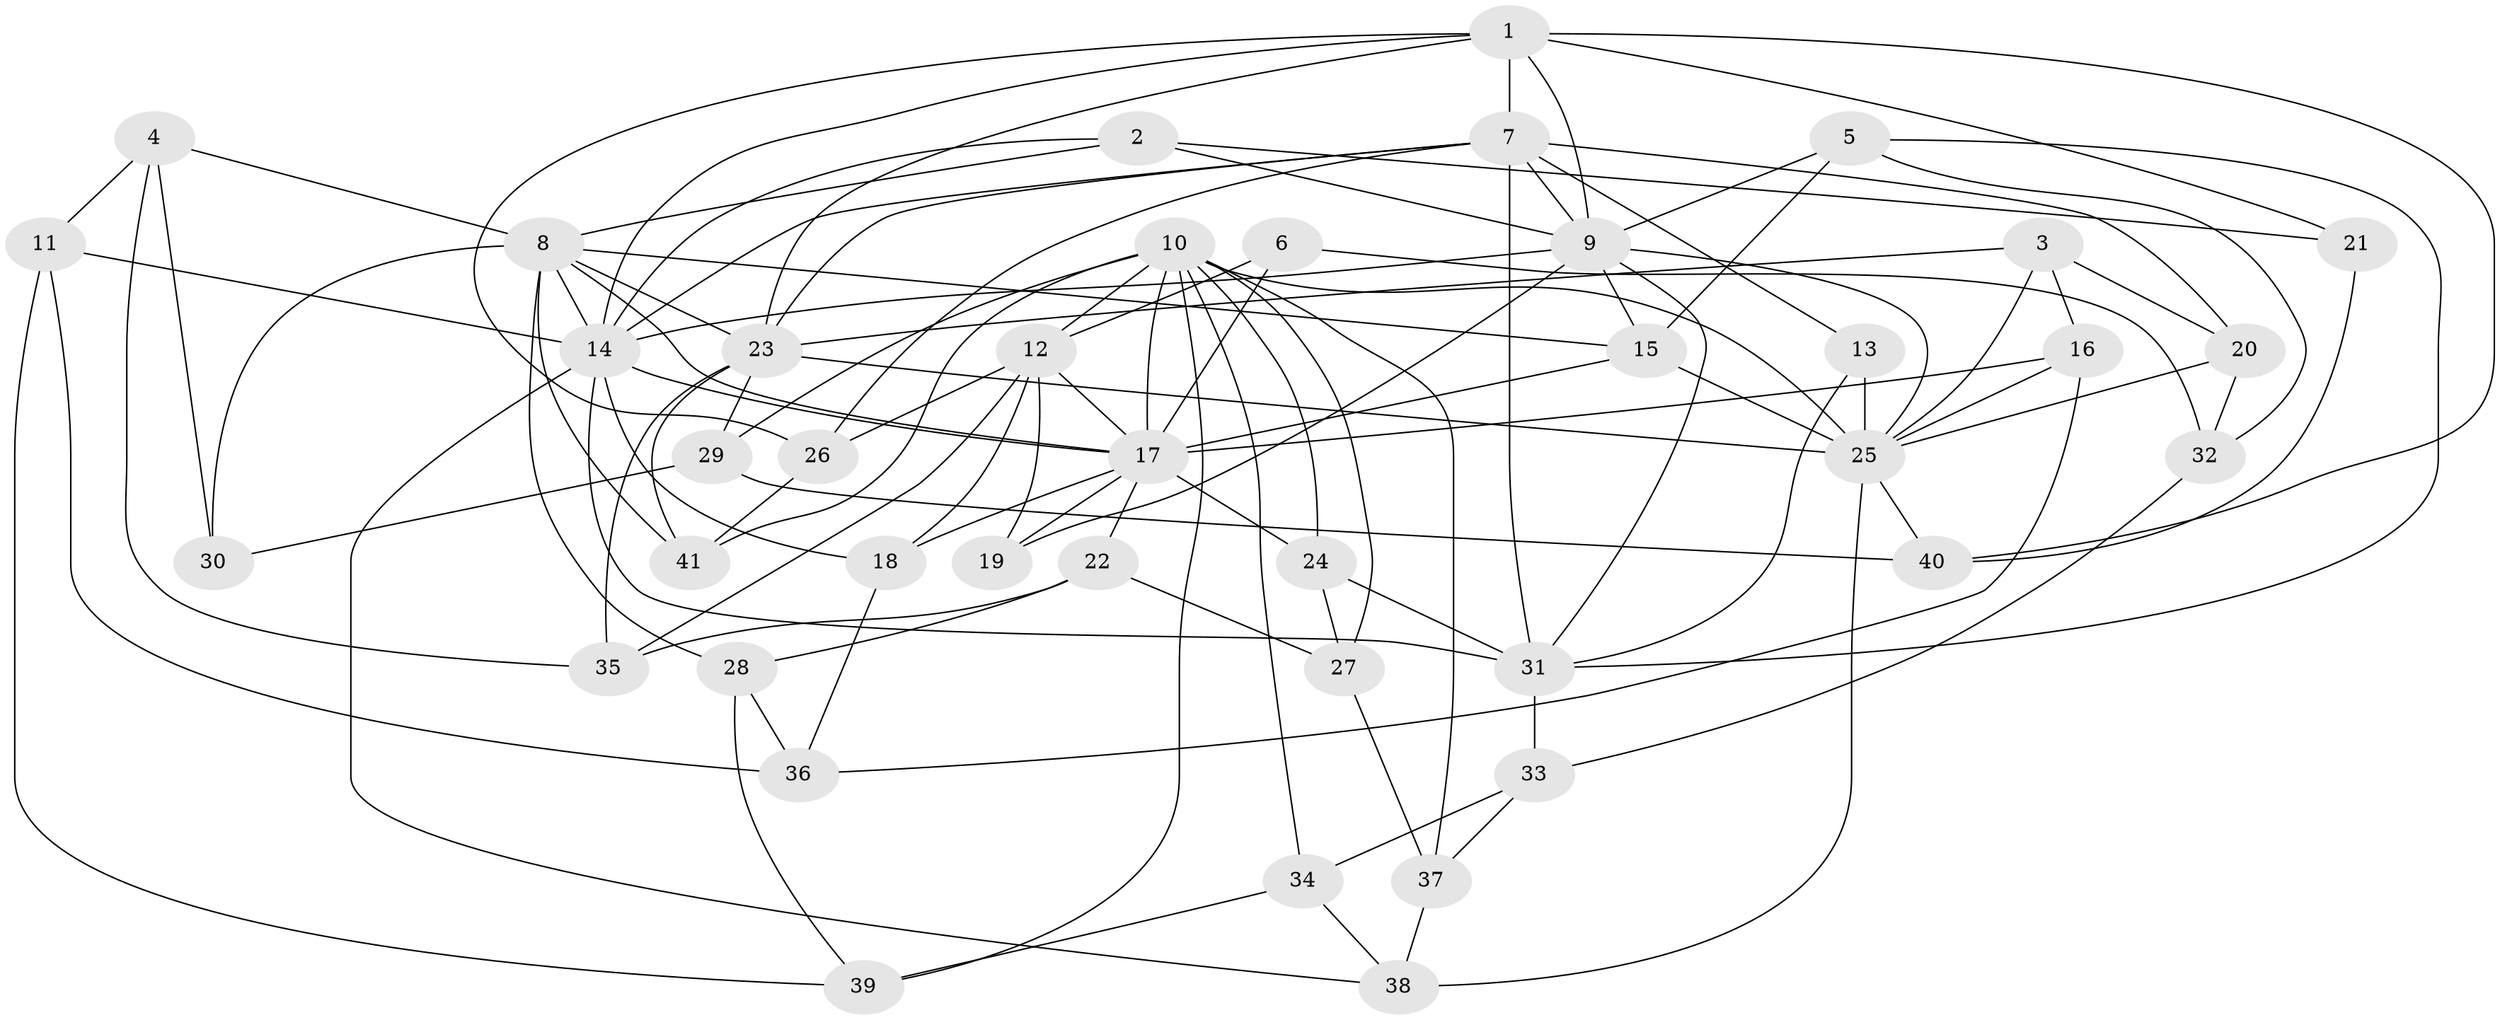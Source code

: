 // original degree distribution, {4: 1.0}
// Generated by graph-tools (version 1.1) at 2025/37/03/09/25 02:37:58]
// undirected, 41 vertices, 106 edges
graph export_dot {
graph [start="1"]
  node [color=gray90,style=filled];
  1;
  2;
  3;
  4;
  5;
  6;
  7;
  8;
  9;
  10;
  11;
  12;
  13;
  14;
  15;
  16;
  17;
  18;
  19;
  20;
  21;
  22;
  23;
  24;
  25;
  26;
  27;
  28;
  29;
  30;
  31;
  32;
  33;
  34;
  35;
  36;
  37;
  38;
  39;
  40;
  41;
  1 -- 7 [weight=2.0];
  1 -- 9 [weight=1.0];
  1 -- 14 [weight=1.0];
  1 -- 21 [weight=2.0];
  1 -- 23 [weight=2.0];
  1 -- 26 [weight=1.0];
  1 -- 40 [weight=1.0];
  2 -- 8 [weight=1.0];
  2 -- 9 [weight=1.0];
  2 -- 14 [weight=1.0];
  2 -- 21 [weight=1.0];
  3 -- 16 [weight=1.0];
  3 -- 20 [weight=1.0];
  3 -- 23 [weight=1.0];
  3 -- 25 [weight=1.0];
  4 -- 8 [weight=1.0];
  4 -- 11 [weight=1.0];
  4 -- 30 [weight=1.0];
  4 -- 35 [weight=1.0];
  5 -- 9 [weight=1.0];
  5 -- 15 [weight=1.0];
  5 -- 31 [weight=1.0];
  5 -- 32 [weight=1.0];
  6 -- 12 [weight=2.0];
  6 -- 17 [weight=1.0];
  6 -- 32 [weight=1.0];
  7 -- 9 [weight=2.0];
  7 -- 13 [weight=2.0];
  7 -- 14 [weight=1.0];
  7 -- 20 [weight=1.0];
  7 -- 23 [weight=1.0];
  7 -- 26 [weight=1.0];
  7 -- 31 [weight=2.0];
  8 -- 14 [weight=1.0];
  8 -- 15 [weight=1.0];
  8 -- 17 [weight=1.0];
  8 -- 23 [weight=1.0];
  8 -- 28 [weight=1.0];
  8 -- 30 [weight=2.0];
  8 -- 41 [weight=1.0];
  9 -- 14 [weight=3.0];
  9 -- 15 [weight=1.0];
  9 -- 19 [weight=1.0];
  9 -- 25 [weight=1.0];
  9 -- 31 [weight=1.0];
  10 -- 12 [weight=1.0];
  10 -- 17 [weight=1.0];
  10 -- 24 [weight=1.0];
  10 -- 25 [weight=1.0];
  10 -- 27 [weight=1.0];
  10 -- 29 [weight=1.0];
  10 -- 34 [weight=1.0];
  10 -- 37 [weight=1.0];
  10 -- 39 [weight=1.0];
  10 -- 41 [weight=1.0];
  11 -- 14 [weight=1.0];
  11 -- 36 [weight=1.0];
  11 -- 39 [weight=1.0];
  12 -- 17 [weight=2.0];
  12 -- 18 [weight=1.0];
  12 -- 19 [weight=2.0];
  12 -- 26 [weight=1.0];
  12 -- 35 [weight=1.0];
  13 -- 25 [weight=1.0];
  13 -- 31 [weight=1.0];
  14 -- 17 [weight=1.0];
  14 -- 18 [weight=1.0];
  14 -- 31 [weight=1.0];
  14 -- 38 [weight=1.0];
  15 -- 17 [weight=1.0];
  15 -- 25 [weight=2.0];
  16 -- 17 [weight=1.0];
  16 -- 25 [weight=1.0];
  16 -- 36 [weight=1.0];
  17 -- 18 [weight=1.0];
  17 -- 19 [weight=1.0];
  17 -- 22 [weight=1.0];
  17 -- 24 [weight=1.0];
  18 -- 36 [weight=1.0];
  20 -- 25 [weight=1.0];
  20 -- 32 [weight=1.0];
  21 -- 40 [weight=1.0];
  22 -- 27 [weight=1.0];
  22 -- 28 [weight=1.0];
  22 -- 35 [weight=1.0];
  23 -- 25 [weight=2.0];
  23 -- 29 [weight=1.0];
  23 -- 35 [weight=1.0];
  23 -- 41 [weight=1.0];
  24 -- 27 [weight=1.0];
  24 -- 31 [weight=1.0];
  25 -- 38 [weight=1.0];
  25 -- 40 [weight=1.0];
  26 -- 41 [weight=1.0];
  27 -- 37 [weight=1.0];
  28 -- 36 [weight=1.0];
  28 -- 39 [weight=1.0];
  29 -- 30 [weight=1.0];
  29 -- 40 [weight=1.0];
  31 -- 33 [weight=1.0];
  32 -- 33 [weight=1.0];
  33 -- 34 [weight=1.0];
  33 -- 37 [weight=1.0];
  34 -- 38 [weight=1.0];
  34 -- 39 [weight=1.0];
  37 -- 38 [weight=1.0];
}
